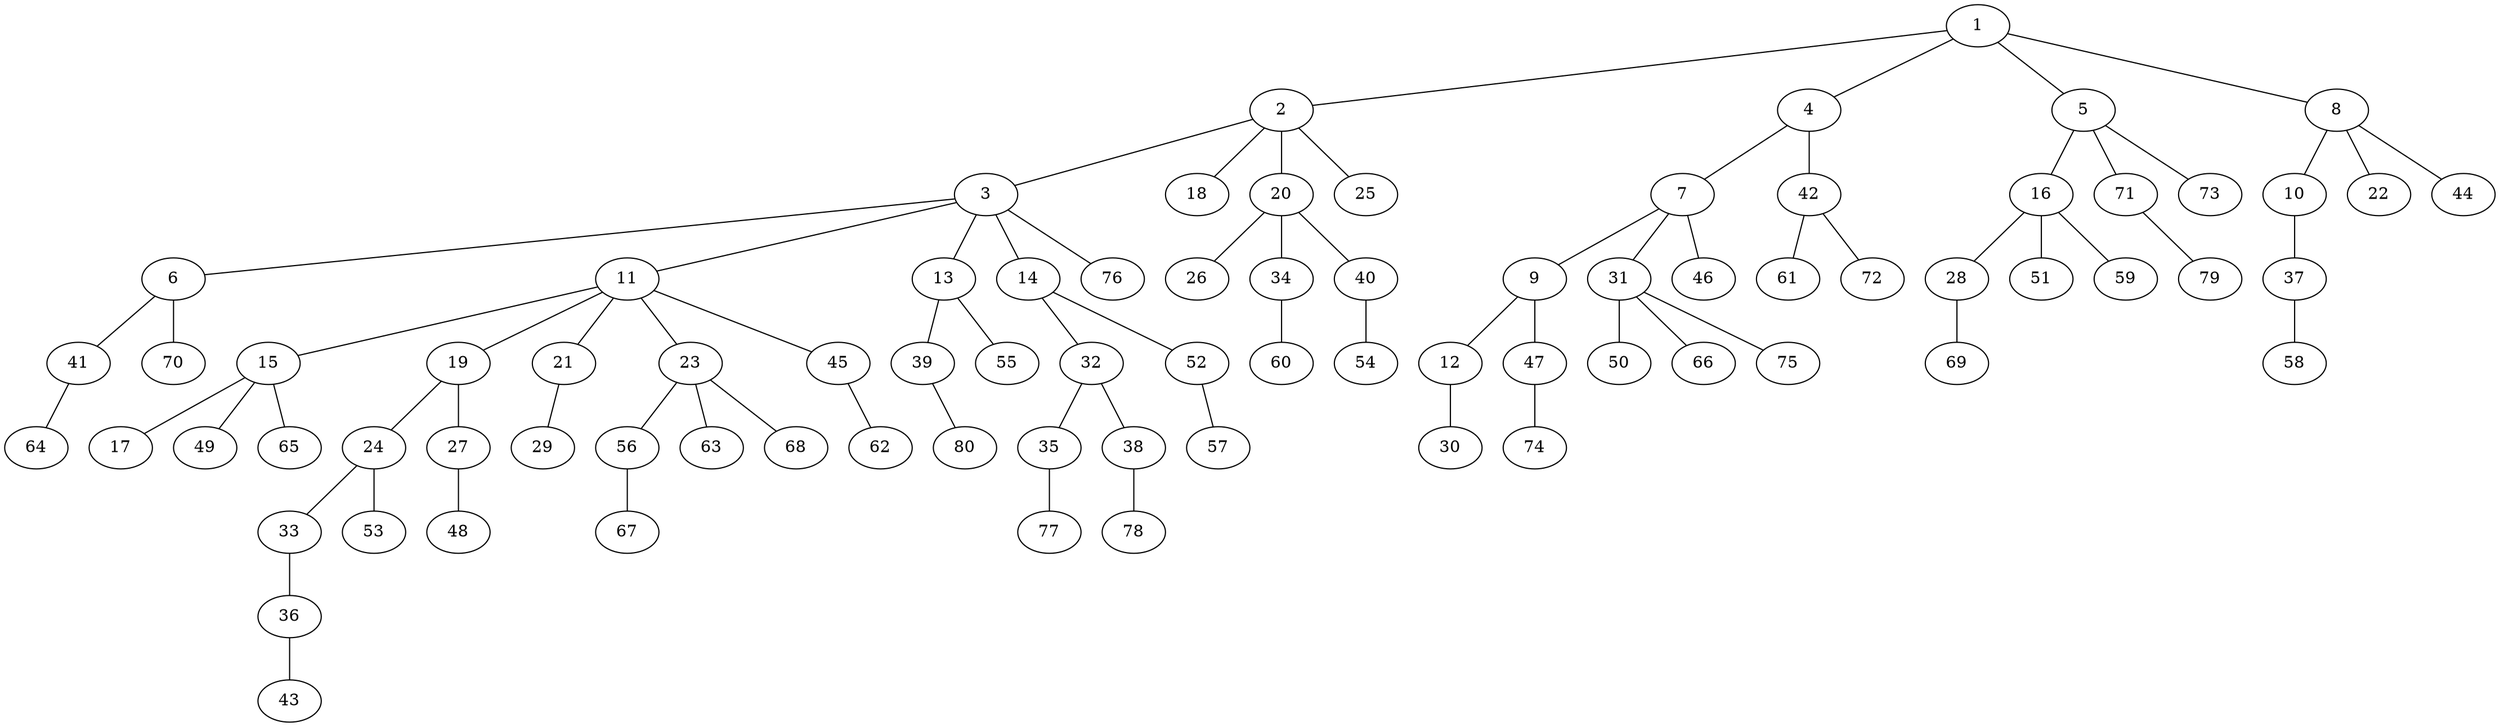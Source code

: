 graph graphname {1--2
1--4
1--5
1--8
2--3
2--18
2--20
2--25
3--6
3--11
3--13
3--14
3--76
4--7
4--42
5--16
5--71
5--73
6--41
6--70
7--9
7--31
7--46
8--10
8--22
8--44
9--12
9--47
10--37
11--15
11--19
11--21
11--23
11--45
12--30
13--39
13--55
14--32
14--52
15--17
15--49
15--65
16--28
16--51
16--59
19--24
19--27
20--26
20--34
20--40
21--29
23--56
23--63
23--68
24--33
24--53
27--48
28--69
31--50
31--66
31--75
32--35
32--38
33--36
34--60
35--77
36--43
37--58
38--78
39--80
40--54
41--64
42--61
42--72
45--62
47--74
52--57
56--67
71--79
}